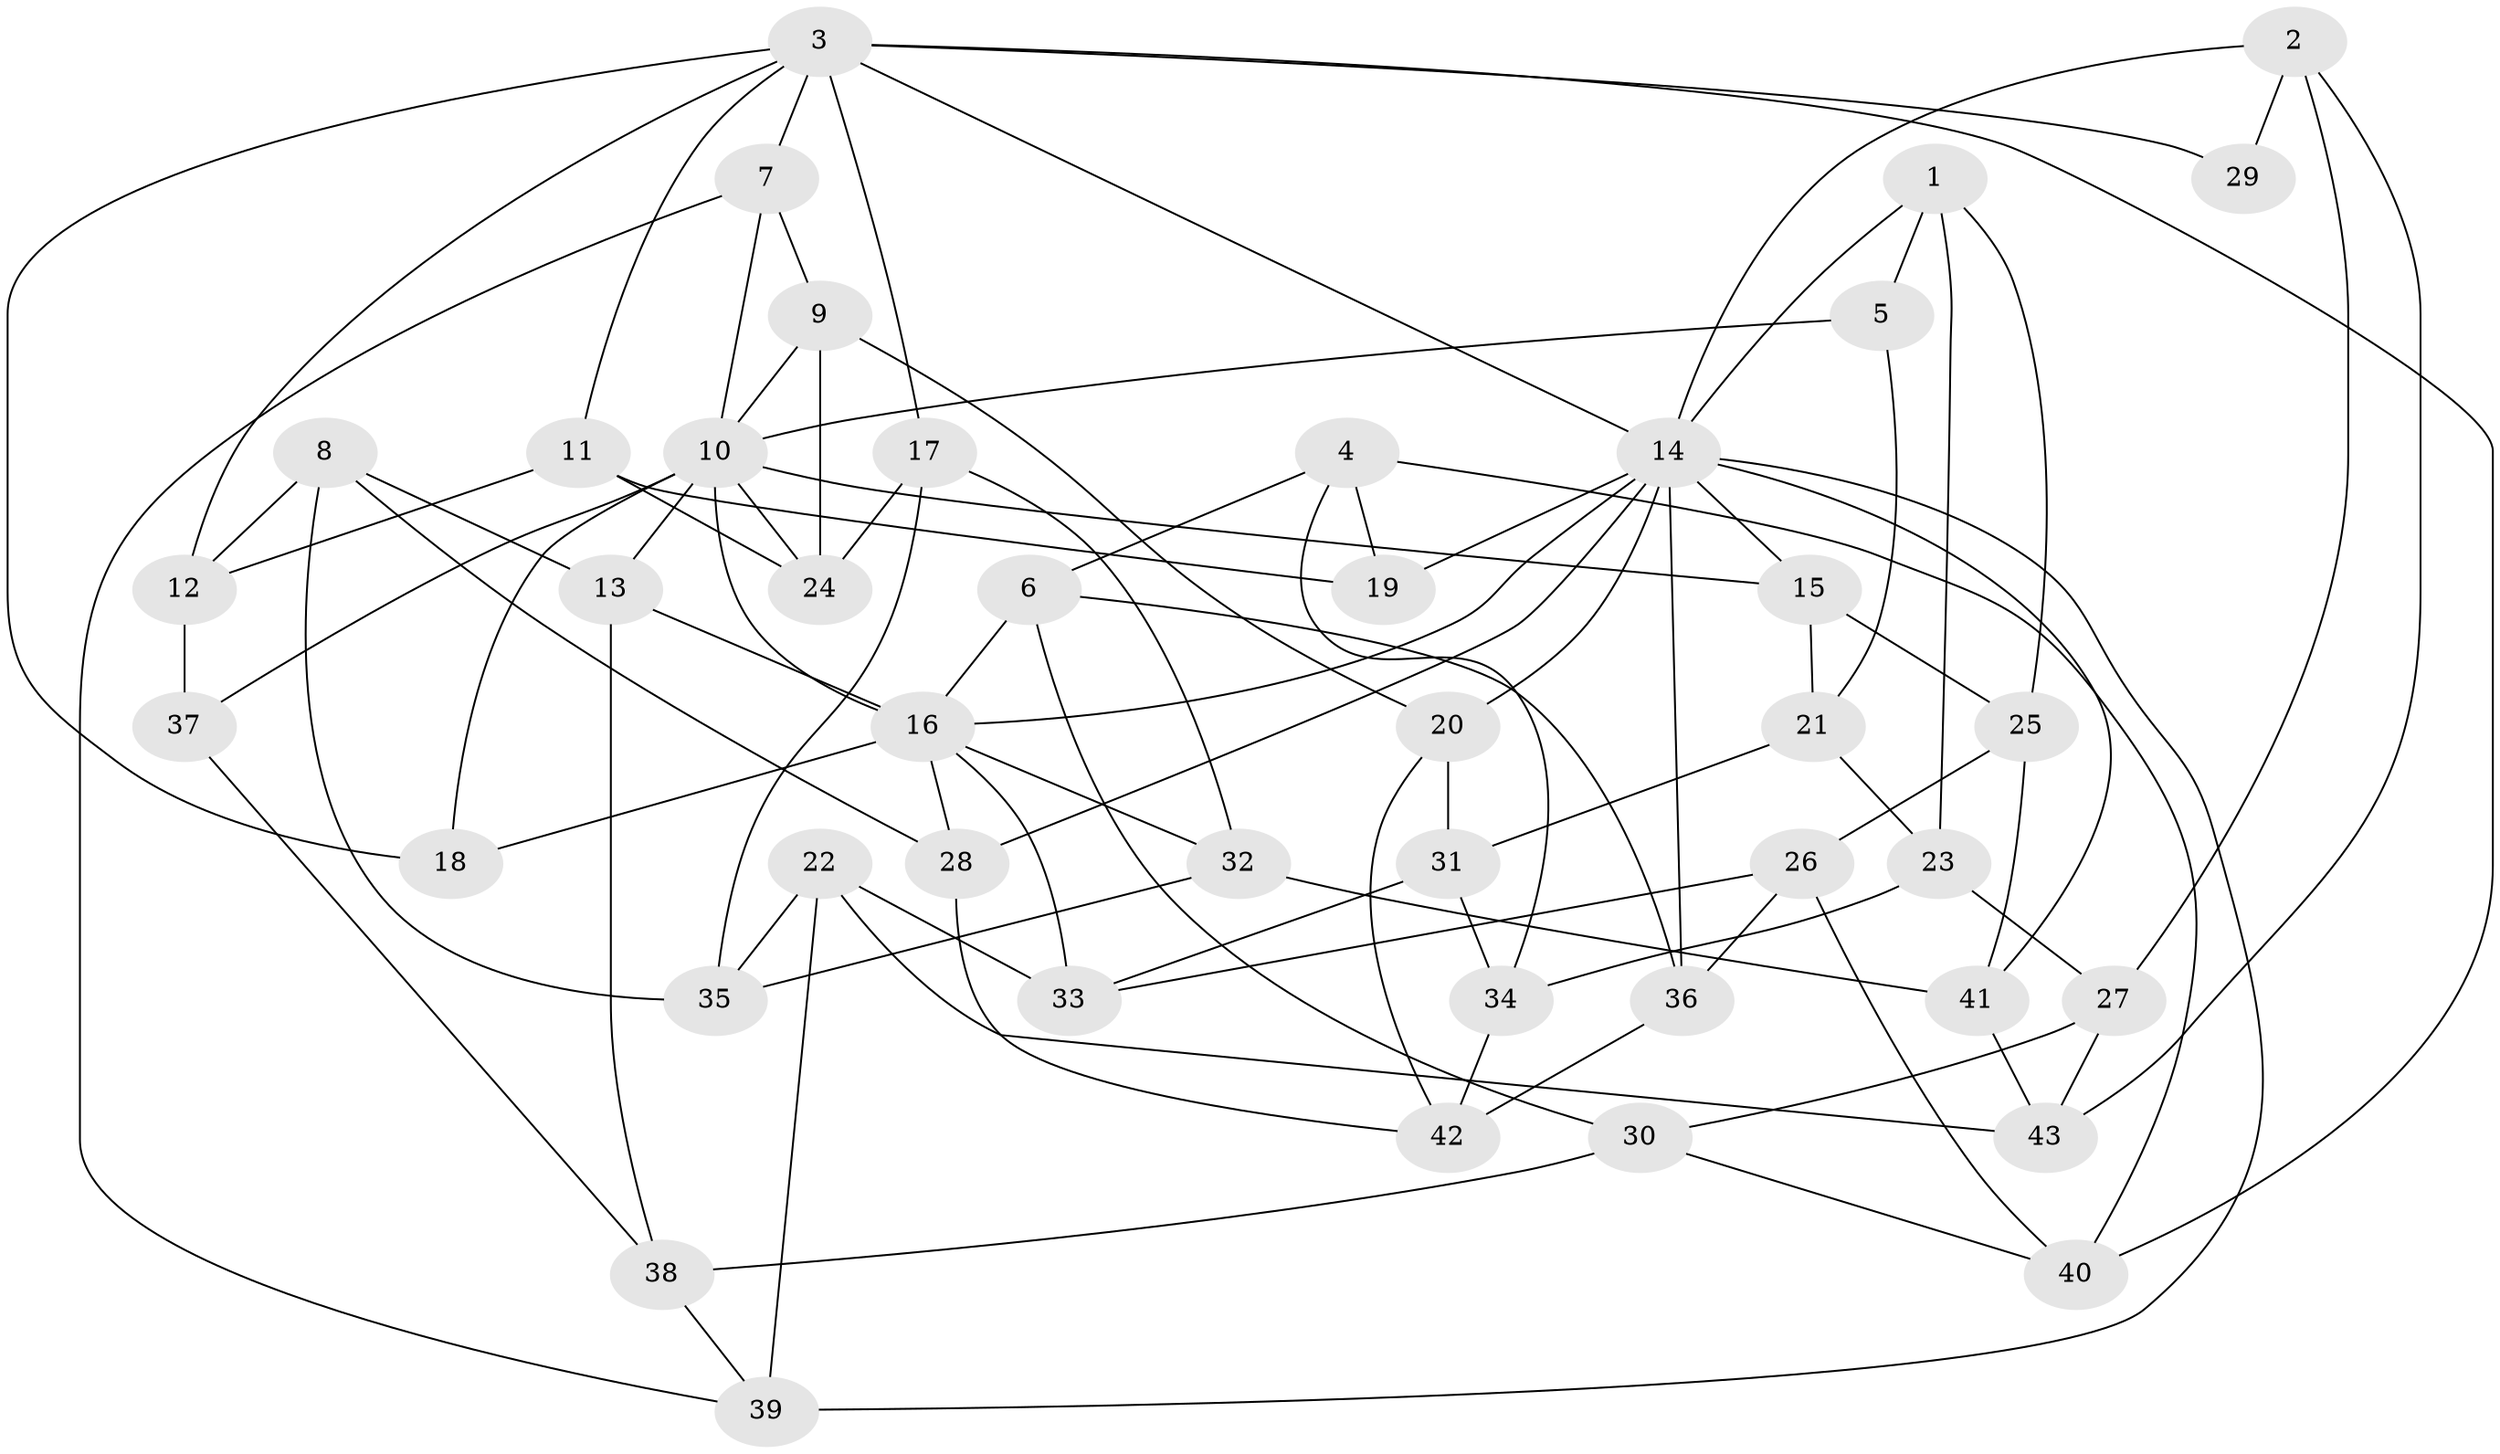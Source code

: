 // original degree distribution, {4: 1.0}
// Generated by graph-tools (version 1.1) at 2025/54/03/04/25 22:54:04]
// undirected, 43 vertices, 93 edges
graph export_dot {
  node [color=gray90,style=filled];
  1;
  2;
  3;
  4;
  5;
  6;
  7;
  8;
  9;
  10;
  11;
  12;
  13;
  14;
  15;
  16;
  17;
  18;
  19;
  20;
  21;
  22;
  23;
  24;
  25;
  26;
  27;
  28;
  29;
  30;
  31;
  32;
  33;
  34;
  35;
  36;
  37;
  38;
  39;
  40;
  41;
  42;
  43;
  1 -- 5 [weight=1.0];
  1 -- 14 [weight=1.0];
  1 -- 23 [weight=1.0];
  1 -- 25 [weight=1.0];
  2 -- 14 [weight=1.0];
  2 -- 27 [weight=1.0];
  2 -- 29 [weight=1.0];
  2 -- 43 [weight=1.0];
  3 -- 7 [weight=1.0];
  3 -- 11 [weight=1.0];
  3 -- 12 [weight=1.0];
  3 -- 14 [weight=1.0];
  3 -- 17 [weight=1.0];
  3 -- 18 [weight=3.0];
  3 -- 29 [weight=3.0];
  3 -- 40 [weight=1.0];
  4 -- 6 [weight=1.0];
  4 -- 19 [weight=1.0];
  4 -- 34 [weight=1.0];
  4 -- 40 [weight=1.0];
  5 -- 10 [weight=2.0];
  5 -- 21 [weight=1.0];
  6 -- 16 [weight=1.0];
  6 -- 30 [weight=1.0];
  6 -- 36 [weight=1.0];
  7 -- 9 [weight=1.0];
  7 -- 10 [weight=1.0];
  7 -- 39 [weight=1.0];
  8 -- 12 [weight=1.0];
  8 -- 13 [weight=1.0];
  8 -- 28 [weight=1.0];
  8 -- 35 [weight=1.0];
  9 -- 10 [weight=1.0];
  9 -- 20 [weight=1.0];
  9 -- 24 [weight=1.0];
  10 -- 13 [weight=1.0];
  10 -- 15 [weight=1.0];
  10 -- 16 [weight=2.0];
  10 -- 18 [weight=1.0];
  10 -- 24 [weight=1.0];
  10 -- 37 [weight=2.0];
  11 -- 12 [weight=1.0];
  11 -- 19 [weight=1.0];
  11 -- 24 [weight=1.0];
  12 -- 37 [weight=1.0];
  13 -- 16 [weight=1.0];
  13 -- 38 [weight=1.0];
  14 -- 15 [weight=1.0];
  14 -- 16 [weight=1.0];
  14 -- 19 [weight=2.0];
  14 -- 20 [weight=1.0];
  14 -- 28 [weight=1.0];
  14 -- 36 [weight=1.0];
  14 -- 39 [weight=1.0];
  14 -- 41 [weight=1.0];
  15 -- 21 [weight=1.0];
  15 -- 25 [weight=1.0];
  16 -- 18 [weight=2.0];
  16 -- 28 [weight=1.0];
  16 -- 32 [weight=1.0];
  16 -- 33 [weight=1.0];
  17 -- 24 [weight=1.0];
  17 -- 32 [weight=1.0];
  17 -- 35 [weight=1.0];
  20 -- 31 [weight=1.0];
  20 -- 42 [weight=1.0];
  21 -- 23 [weight=1.0];
  21 -- 31 [weight=1.0];
  22 -- 33 [weight=1.0];
  22 -- 35 [weight=1.0];
  22 -- 39 [weight=1.0];
  22 -- 43 [weight=1.0];
  23 -- 27 [weight=1.0];
  23 -- 34 [weight=1.0];
  25 -- 26 [weight=1.0];
  25 -- 41 [weight=1.0];
  26 -- 33 [weight=1.0];
  26 -- 36 [weight=1.0];
  26 -- 40 [weight=1.0];
  27 -- 30 [weight=1.0];
  27 -- 43 [weight=1.0];
  28 -- 42 [weight=1.0];
  30 -- 38 [weight=1.0];
  30 -- 40 [weight=1.0];
  31 -- 33 [weight=1.0];
  31 -- 34 [weight=1.0];
  32 -- 35 [weight=1.0];
  32 -- 41 [weight=1.0];
  34 -- 42 [weight=1.0];
  36 -- 42 [weight=1.0];
  37 -- 38 [weight=1.0];
  38 -- 39 [weight=1.0];
  41 -- 43 [weight=1.0];
}
